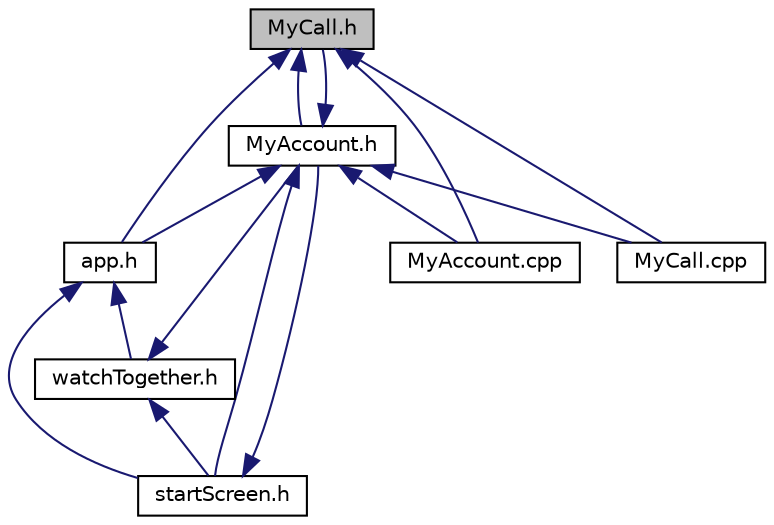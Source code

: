 digraph "MyCall.h"
{
 // LATEX_PDF_SIZE
  edge [fontname="Helvetica",fontsize="10",labelfontname="Helvetica",labelfontsize="10"];
  node [fontname="Helvetica",fontsize="10",shape=record];
  Node1 [label="MyCall.h",height=0.2,width=0.4,color="black", fillcolor="grey75", style="filled", fontcolor="black",tooltip="The MyCall class hold all of the data related to a VoIP call."];
  Node1 -> Node2 [dir="back",color="midnightblue",fontsize="10",style="solid",fontname="Helvetica"];
  Node2 [label="MyAccount.h",height=0.2,width=0.4,color="black", fillcolor="white", style="filled",URL="$MyAccount_8h.html",tooltip="a class that holds all of the data for the user connected the server"];
  Node2 -> Node3 [dir="back",color="midnightblue",fontsize="10",style="solid",fontname="Helvetica"];
  Node3 [label="app.h",height=0.2,width=0.4,color="black", fillcolor="white", style="filled",URL="$app_8h_source.html",tooltip=" "];
  Node3 -> Node4 [dir="back",color="midnightblue",fontsize="10",style="solid",fontname="Helvetica"];
  Node4 [label="watchTogether.h",height=0.2,width=0.4,color="black", fillcolor="white", style="filled",URL="$watchTogether_8h.html",tooltip="Contains the code for running, display and managing the GUI. This is the main watch together program ..."];
  Node4 -> Node5 [dir="back",color="midnightblue",fontsize="10",style="solid",fontname="Helvetica"];
  Node5 [label="startScreen.h",height=0.2,width=0.4,color="black", fillcolor="white", style="filled",URL="$startScreen_8h.html",tooltip="Contains coding for creating and showing the Start Screen."];
  Node5 -> Node2 [dir="back",color="midnightblue",fontsize="10",style="solid",fontname="Helvetica"];
  Node4 -> Node2 [dir="back",color="midnightblue",fontsize="10",style="solid",fontname="Helvetica"];
  Node3 -> Node5 [dir="back",color="midnightblue",fontsize="10",style="solid",fontname="Helvetica"];
  Node2 -> Node1 [dir="back",color="midnightblue",fontsize="10",style="solid",fontname="Helvetica"];
  Node2 -> Node5 [dir="back",color="midnightblue",fontsize="10",style="solid",fontname="Helvetica"];
  Node2 -> Node6 [dir="back",color="midnightblue",fontsize="10",style="solid",fontname="Helvetica"];
  Node6 [label="MyAccount.cpp",height=0.2,width=0.4,color="black", fillcolor="white", style="filled",URL="$MyAccount_8cpp.html",tooltip="implementation of the MyAccount class"];
  Node2 -> Node7 [dir="back",color="midnightblue",fontsize="10",style="solid",fontname="Helvetica"];
  Node7 [label="MyCall.cpp",height=0.2,width=0.4,color="black", fillcolor="white", style="filled",URL="$MyCall_8cpp.html",tooltip=" "];
  Node1 -> Node3 [dir="back",color="midnightblue",fontsize="10",style="solid",fontname="Helvetica"];
  Node1 -> Node6 [dir="back",color="midnightblue",fontsize="10",style="solid",fontname="Helvetica"];
  Node1 -> Node7 [dir="back",color="midnightblue",fontsize="10",style="solid",fontname="Helvetica"];
}
